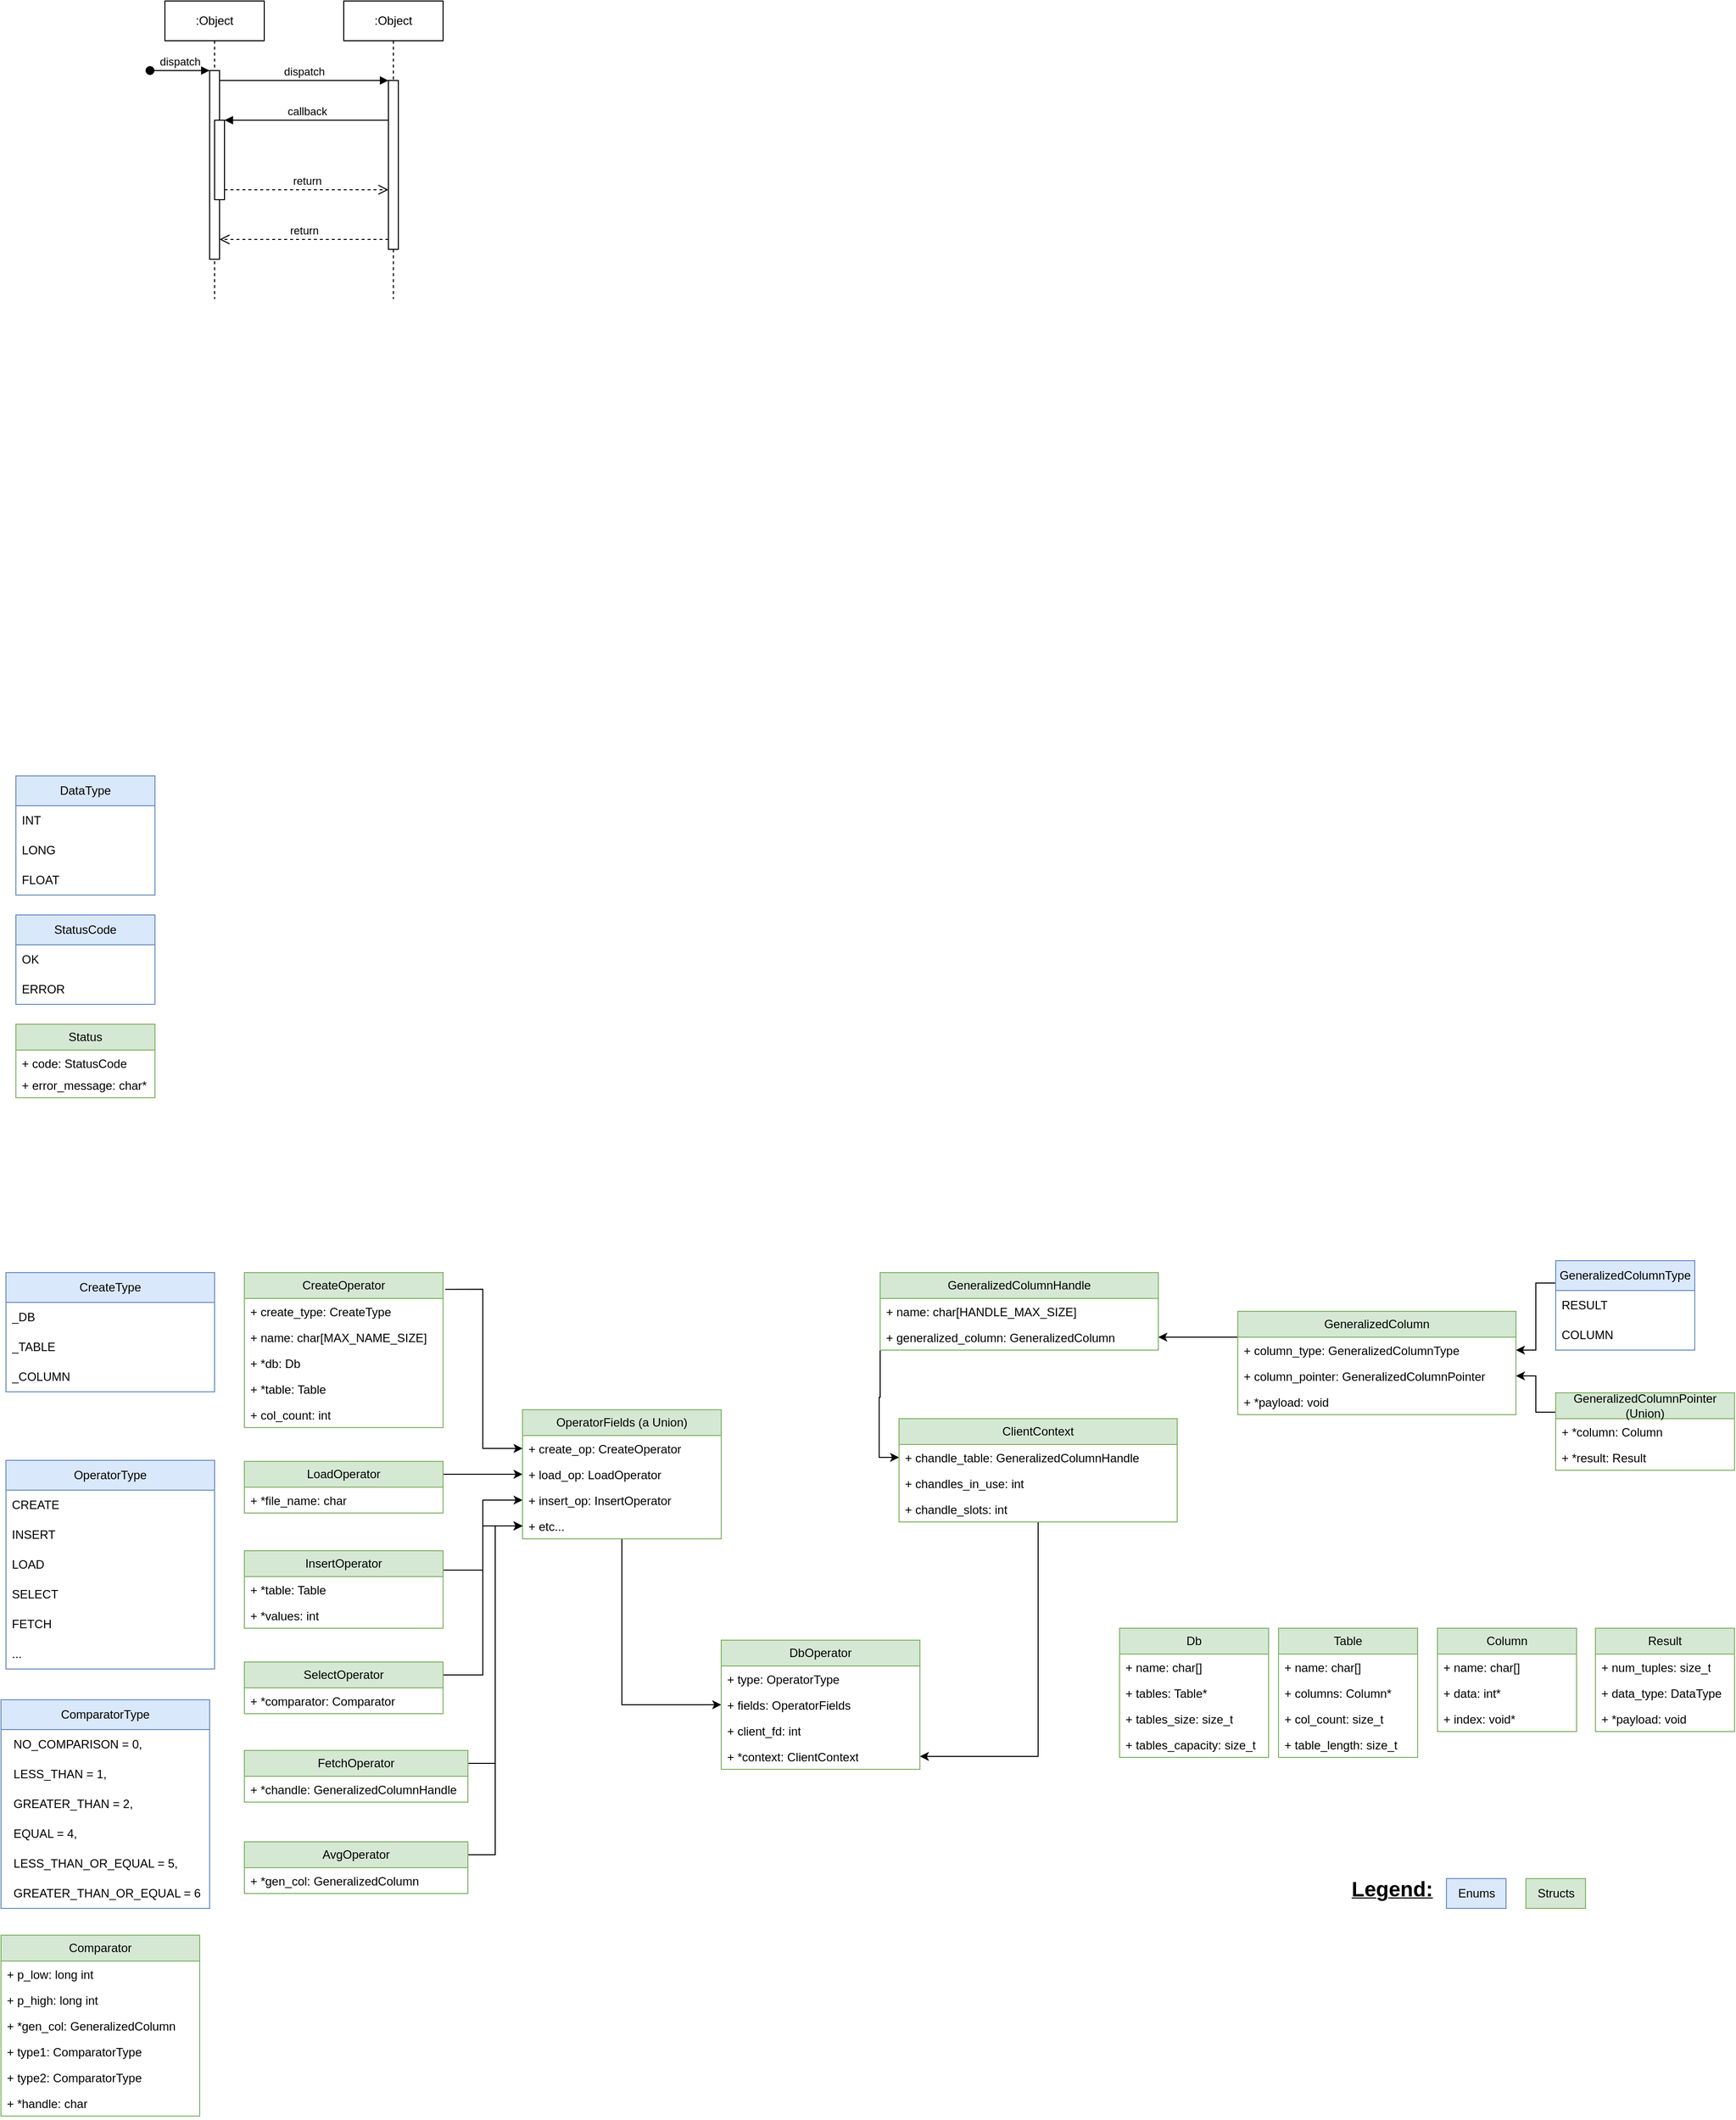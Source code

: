 <mxfile version="24.7.17" pages="2">
  <diagram name="Page-1" id="2YBvvXClWsGukQMizWep">
    <mxGraphModel dx="2380" dy="1527" grid="0" gridSize="10" guides="1" tooltips="1" connect="1" arrows="1" fold="1" page="0" pageScale="1" pageWidth="850" pageHeight="1100" math="0" shadow="0">
      <root>
        <mxCell id="0" />
        <mxCell id="1" parent="0" />
        <mxCell id="aM9ryv3xv72pqoxQDRHE-1" value=":Object" style="shape=umlLifeline;perimeter=lifelinePerimeter;whiteSpace=wrap;html=1;container=0;dropTarget=0;collapsible=0;recursiveResize=0;outlineConnect=0;portConstraint=eastwest;newEdgeStyle={&quot;edgeStyle&quot;:&quot;elbowEdgeStyle&quot;,&quot;elbow&quot;:&quot;vertical&quot;,&quot;curved&quot;:0,&quot;rounded&quot;:0};" parent="1" vertex="1">
          <mxGeometry x="40" y="40" width="100" height="300" as="geometry" />
        </mxCell>
        <mxCell id="aM9ryv3xv72pqoxQDRHE-2" value="" style="html=1;points=[];perimeter=orthogonalPerimeter;outlineConnect=0;targetShapes=umlLifeline;portConstraint=eastwest;newEdgeStyle={&quot;edgeStyle&quot;:&quot;elbowEdgeStyle&quot;,&quot;elbow&quot;:&quot;vertical&quot;,&quot;curved&quot;:0,&quot;rounded&quot;:0};" parent="aM9ryv3xv72pqoxQDRHE-1" vertex="1">
          <mxGeometry x="45" y="70" width="10" height="190" as="geometry" />
        </mxCell>
        <mxCell id="aM9ryv3xv72pqoxQDRHE-3" value="dispatch" style="html=1;verticalAlign=bottom;startArrow=oval;endArrow=block;startSize=8;edgeStyle=elbowEdgeStyle;elbow=vertical;curved=0;rounded=0;" parent="aM9ryv3xv72pqoxQDRHE-1" target="aM9ryv3xv72pqoxQDRHE-2" edge="1">
          <mxGeometry relative="1" as="geometry">
            <mxPoint x="-15" y="70" as="sourcePoint" />
          </mxGeometry>
        </mxCell>
        <mxCell id="aM9ryv3xv72pqoxQDRHE-4" value="" style="html=1;points=[];perimeter=orthogonalPerimeter;outlineConnect=0;targetShapes=umlLifeline;portConstraint=eastwest;newEdgeStyle={&quot;edgeStyle&quot;:&quot;elbowEdgeStyle&quot;,&quot;elbow&quot;:&quot;vertical&quot;,&quot;curved&quot;:0,&quot;rounded&quot;:0};" parent="aM9ryv3xv72pqoxQDRHE-1" vertex="1">
          <mxGeometry x="50" y="120" width="10" height="80" as="geometry" />
        </mxCell>
        <mxCell id="aM9ryv3xv72pqoxQDRHE-5" value=":Object" style="shape=umlLifeline;perimeter=lifelinePerimeter;whiteSpace=wrap;html=1;container=0;dropTarget=0;collapsible=0;recursiveResize=0;outlineConnect=0;portConstraint=eastwest;newEdgeStyle={&quot;edgeStyle&quot;:&quot;elbowEdgeStyle&quot;,&quot;elbow&quot;:&quot;vertical&quot;,&quot;curved&quot;:0,&quot;rounded&quot;:0};" parent="1" vertex="1">
          <mxGeometry x="220" y="40" width="100" height="300" as="geometry" />
        </mxCell>
        <mxCell id="aM9ryv3xv72pqoxQDRHE-6" value="" style="html=1;points=[];perimeter=orthogonalPerimeter;outlineConnect=0;targetShapes=umlLifeline;portConstraint=eastwest;newEdgeStyle={&quot;edgeStyle&quot;:&quot;elbowEdgeStyle&quot;,&quot;elbow&quot;:&quot;vertical&quot;,&quot;curved&quot;:0,&quot;rounded&quot;:0};" parent="aM9ryv3xv72pqoxQDRHE-5" vertex="1">
          <mxGeometry x="45" y="80" width="10" height="170" as="geometry" />
        </mxCell>
        <mxCell id="aM9ryv3xv72pqoxQDRHE-7" value="dispatch" style="html=1;verticalAlign=bottom;endArrow=block;edgeStyle=elbowEdgeStyle;elbow=vertical;curved=0;rounded=0;" parent="1" source="aM9ryv3xv72pqoxQDRHE-2" target="aM9ryv3xv72pqoxQDRHE-6" edge="1">
          <mxGeometry relative="1" as="geometry">
            <mxPoint x="195" y="130" as="sourcePoint" />
            <Array as="points">
              <mxPoint x="180" y="120" />
            </Array>
          </mxGeometry>
        </mxCell>
        <mxCell id="aM9ryv3xv72pqoxQDRHE-8" value="return" style="html=1;verticalAlign=bottom;endArrow=open;dashed=1;endSize=8;edgeStyle=elbowEdgeStyle;elbow=vertical;curved=0;rounded=0;" parent="1" source="aM9ryv3xv72pqoxQDRHE-6" target="aM9ryv3xv72pqoxQDRHE-2" edge="1">
          <mxGeometry relative="1" as="geometry">
            <mxPoint x="195" y="205" as="targetPoint" />
            <Array as="points">
              <mxPoint x="190" y="280" />
            </Array>
          </mxGeometry>
        </mxCell>
        <mxCell id="aM9ryv3xv72pqoxQDRHE-9" value="callback" style="html=1;verticalAlign=bottom;endArrow=block;edgeStyle=elbowEdgeStyle;elbow=vertical;curved=0;rounded=0;" parent="1" source="aM9ryv3xv72pqoxQDRHE-6" target="aM9ryv3xv72pqoxQDRHE-4" edge="1">
          <mxGeometry relative="1" as="geometry">
            <mxPoint x="175" y="160" as="sourcePoint" />
            <Array as="points">
              <mxPoint x="190" y="160" />
            </Array>
          </mxGeometry>
        </mxCell>
        <mxCell id="aM9ryv3xv72pqoxQDRHE-10" value="return" style="html=1;verticalAlign=bottom;endArrow=open;dashed=1;endSize=8;edgeStyle=elbowEdgeStyle;elbow=vertical;curved=0;rounded=0;" parent="1" source="aM9ryv3xv72pqoxQDRHE-4" target="aM9ryv3xv72pqoxQDRHE-6" edge="1">
          <mxGeometry relative="1" as="geometry">
            <mxPoint x="175" y="235" as="targetPoint" />
            <Array as="points">
              <mxPoint x="180" y="230" />
            </Array>
          </mxGeometry>
        </mxCell>
        <mxCell id="ZIWBwhm6q7W-D7h2qoyW-1" value="Column" style="swimlane;fontStyle=0;childLayout=stackLayout;horizontal=1;startSize=26;fillColor=#d5e8d4;horizontalStack=0;resizeParent=1;resizeParentMax=0;resizeLast=0;collapsible=1;marginBottom=0;whiteSpace=wrap;html=1;strokeColor=#82b366;" parent="1" vertex="1">
          <mxGeometry x="1321" y="1678" width="140" height="104" as="geometry" />
        </mxCell>
        <mxCell id="ZIWBwhm6q7W-D7h2qoyW-2" value="+ name: char[]" style="text;strokeColor=none;fillColor=none;align=left;verticalAlign=top;spacingLeft=4;spacingRight=4;overflow=hidden;rotatable=0;points=[[0,0.5],[1,0.5]];portConstraint=eastwest;whiteSpace=wrap;html=1;" parent="ZIWBwhm6q7W-D7h2qoyW-1" vertex="1">
          <mxGeometry y="26" width="140" height="26" as="geometry" />
        </mxCell>
        <mxCell id="ZIWBwhm6q7W-D7h2qoyW-3" value="+ data: int*" style="text;strokeColor=none;fillColor=none;align=left;verticalAlign=top;spacingLeft=4;spacingRight=4;overflow=hidden;rotatable=0;points=[[0,0.5],[1,0.5]];portConstraint=eastwest;whiteSpace=wrap;html=1;" parent="ZIWBwhm6q7W-D7h2qoyW-1" vertex="1">
          <mxGeometry y="52" width="140" height="26" as="geometry" />
        </mxCell>
        <mxCell id="ZIWBwhm6q7W-D7h2qoyW-4" value="+ index: void*" style="text;strokeColor=none;fillColor=none;align=left;verticalAlign=top;spacingLeft=4;spacingRight=4;overflow=hidden;rotatable=0;points=[[0,0.5],[1,0.5]];portConstraint=eastwest;whiteSpace=wrap;html=1;" parent="ZIWBwhm6q7W-D7h2qoyW-1" vertex="1">
          <mxGeometry y="78" width="140" height="26" as="geometry" />
        </mxCell>
        <mxCell id="ZIWBwhm6q7W-D7h2qoyW-5" value="Table" style="swimlane;fontStyle=0;childLayout=stackLayout;horizontal=1;startSize=26;fillColor=#d5e8d4;horizontalStack=0;resizeParent=1;resizeParentMax=0;resizeLast=0;collapsible=1;marginBottom=0;whiteSpace=wrap;html=1;strokeColor=#82b366;" parent="1" vertex="1">
          <mxGeometry x="1161" y="1678" width="140" height="130" as="geometry">
            <mxRectangle x="40" y="640" width="70" height="30" as="alternateBounds" />
          </mxGeometry>
        </mxCell>
        <mxCell id="ZIWBwhm6q7W-D7h2qoyW-6" value="+ name: char[]" style="text;strokeColor=none;fillColor=none;align=left;verticalAlign=top;spacingLeft=4;spacingRight=4;overflow=hidden;rotatable=0;points=[[0,0.5],[1,0.5]];portConstraint=eastwest;whiteSpace=wrap;html=1;" parent="ZIWBwhm6q7W-D7h2qoyW-5" vertex="1">
          <mxGeometry y="26" width="140" height="26" as="geometry" />
        </mxCell>
        <mxCell id="ZIWBwhm6q7W-D7h2qoyW-7" value="+ columns: Column*" style="text;strokeColor=none;fillColor=none;align=left;verticalAlign=top;spacingLeft=4;spacingRight=4;overflow=hidden;rotatable=0;points=[[0,0.5],[1,0.5]];portConstraint=eastwest;whiteSpace=wrap;html=1;" parent="ZIWBwhm6q7W-D7h2qoyW-5" vertex="1">
          <mxGeometry y="52" width="140" height="26" as="geometry" />
        </mxCell>
        <mxCell id="ZIWBwhm6q7W-D7h2qoyW-8" value="+ col_count: size_t" style="text;strokeColor=none;fillColor=none;align=left;verticalAlign=top;spacingLeft=4;spacingRight=4;overflow=hidden;rotatable=0;points=[[0,0.5],[1,0.5]];portConstraint=eastwest;whiteSpace=wrap;html=1;" parent="ZIWBwhm6q7W-D7h2qoyW-5" vertex="1">
          <mxGeometry y="78" width="140" height="26" as="geometry" />
        </mxCell>
        <mxCell id="ZIWBwhm6q7W-D7h2qoyW-18" value="+ table_length: size_t" style="text;strokeColor=none;fillColor=none;align=left;verticalAlign=top;spacingLeft=4;spacingRight=4;overflow=hidden;rotatable=0;points=[[0,0.5],[1,0.5]];portConstraint=eastwest;whiteSpace=wrap;html=1;" parent="ZIWBwhm6q7W-D7h2qoyW-5" vertex="1">
          <mxGeometry y="104" width="140" height="26" as="geometry" />
        </mxCell>
        <mxCell id="ZIWBwhm6q7W-D7h2qoyW-10" value="Structs" style="text;html=1;align=center;verticalAlign=middle;resizable=0;points=[];autosize=1;strokeColor=#82b366;fillColor=#d5e8d4;" parent="1" vertex="1">
          <mxGeometry x="1410" y="1930" width="60" height="30" as="geometry" />
        </mxCell>
        <mxCell id="ZIWBwhm6q7W-D7h2qoyW-11" value="Enums" style="text;html=1;align=center;verticalAlign=middle;resizable=0;points=[];autosize=1;strokeColor=#6c8ebf;fillColor=#dae8fc;" parent="1" vertex="1">
          <mxGeometry x="1330" y="1930" width="60" height="30" as="geometry" />
        </mxCell>
        <mxCell id="ZIWBwhm6q7W-D7h2qoyW-20" value="Db" style="swimlane;fontStyle=0;childLayout=stackLayout;horizontal=1;startSize=26;fillColor=#d5e8d4;horizontalStack=0;resizeParent=1;resizeParentMax=0;resizeLast=0;collapsible=1;marginBottom=0;whiteSpace=wrap;html=1;strokeColor=#82b366;" parent="1" vertex="1">
          <mxGeometry x="1001" y="1678" width="150" height="130" as="geometry">
            <mxRectangle x="40" y="640" width="70" height="30" as="alternateBounds" />
          </mxGeometry>
        </mxCell>
        <mxCell id="ZIWBwhm6q7W-D7h2qoyW-21" value="+ name: char[]" style="text;strokeColor=none;fillColor=none;align=left;verticalAlign=top;spacingLeft=4;spacingRight=4;overflow=hidden;rotatable=0;points=[[0,0.5],[1,0.5]];portConstraint=eastwest;whiteSpace=wrap;html=1;" parent="ZIWBwhm6q7W-D7h2qoyW-20" vertex="1">
          <mxGeometry y="26" width="150" height="26" as="geometry" />
        </mxCell>
        <mxCell id="ZIWBwhm6q7W-D7h2qoyW-22" value="+ tables: Table*" style="text;strokeColor=none;fillColor=none;align=left;verticalAlign=top;spacingLeft=4;spacingRight=4;overflow=hidden;rotatable=0;points=[[0,0.5],[1,0.5]];portConstraint=eastwest;whiteSpace=wrap;html=1;" parent="ZIWBwhm6q7W-D7h2qoyW-20" vertex="1">
          <mxGeometry y="52" width="150" height="26" as="geometry" />
        </mxCell>
        <mxCell id="ZIWBwhm6q7W-D7h2qoyW-23" value="+ tables_size: size_t" style="text;strokeColor=none;fillColor=none;align=left;verticalAlign=top;spacingLeft=4;spacingRight=4;overflow=hidden;rotatable=0;points=[[0,0.5],[1,0.5]];portConstraint=eastwest;whiteSpace=wrap;html=1;" parent="ZIWBwhm6q7W-D7h2qoyW-20" vertex="1">
          <mxGeometry y="78" width="150" height="26" as="geometry" />
        </mxCell>
        <mxCell id="ZIWBwhm6q7W-D7h2qoyW-24" value="+ tables_capacity: size_t" style="text;strokeColor=none;fillColor=none;align=left;verticalAlign=top;spacingLeft=4;spacingRight=4;overflow=hidden;rotatable=0;points=[[0,0.5],[1,0.5]];portConstraint=eastwest;whiteSpace=wrap;html=1;" parent="ZIWBwhm6q7W-D7h2qoyW-20" vertex="1">
          <mxGeometry y="104" width="150" height="26" as="geometry" />
        </mxCell>
        <mxCell id="ZIWBwhm6q7W-D7h2qoyW-26" value="Status" style="swimlane;fontStyle=0;childLayout=stackLayout;horizontal=1;startSize=26;fillColor=#d5e8d4;horizontalStack=0;resizeParent=1;resizeParentMax=0;resizeLast=0;collapsible=1;marginBottom=0;whiteSpace=wrap;html=1;strokeColor=#82b366;" parent="1" vertex="1">
          <mxGeometry x="-110" y="1070" width="140" height="74" as="geometry" />
        </mxCell>
        <mxCell id="ZIWBwhm6q7W-D7h2qoyW-27" value="+ code: StatusCode" style="text;strokeColor=none;fillColor=none;align=left;verticalAlign=top;spacingLeft=4;spacingRight=4;overflow=hidden;rotatable=0;points=[[0,0.5],[1,0.5]];portConstraint=eastwest;whiteSpace=wrap;html=1;" parent="ZIWBwhm6q7W-D7h2qoyW-26" vertex="1">
          <mxGeometry y="26" width="140" height="22" as="geometry" />
        </mxCell>
        <mxCell id="ZIWBwhm6q7W-D7h2qoyW-28" value="+ error_message: char*" style="text;strokeColor=none;fillColor=none;align=left;verticalAlign=top;spacingLeft=4;spacingRight=4;overflow=hidden;rotatable=0;points=[[0,0.5],[1,0.5]];portConstraint=eastwest;whiteSpace=wrap;html=1;" parent="ZIWBwhm6q7W-D7h2qoyW-26" vertex="1">
          <mxGeometry y="48" width="140" height="26" as="geometry" />
        </mxCell>
        <mxCell id="ZIWBwhm6q7W-D7h2qoyW-31" value="ComparatorType" style="swimlane;fontStyle=0;childLayout=stackLayout;horizontal=1;startSize=30;horizontalStack=0;resizeParent=1;resizeParentMax=0;resizeLast=0;collapsible=1;marginBottom=0;whiteSpace=wrap;html=1;fillColor=#dae8fc;strokeColor=#6c8ebf;" parent="1" vertex="1">
          <mxGeometry x="-125" y="1750" width="210" height="210" as="geometry">
            <mxRectangle x="280" y="440" width="130" height="30" as="alternateBounds" />
          </mxGeometry>
        </mxCell>
        <mxCell id="ZIWBwhm6q7W-D7h2qoyW-32" value="&amp;nbsp; NO_COMPARISON = 0," style="text;strokeColor=none;fillColor=none;align=left;verticalAlign=middle;spacingLeft=4;spacingRight=4;overflow=hidden;points=[[0,0.5],[1,0.5]];portConstraint=eastwest;rotatable=0;whiteSpace=wrap;html=1;" parent="ZIWBwhm6q7W-D7h2qoyW-31" vertex="1">
          <mxGeometry y="30" width="210" height="30" as="geometry" />
        </mxCell>
        <mxCell id="ZIWBwhm6q7W-D7h2qoyW-33" value="&amp;nbsp; LESS_THAN = 1," style="text;strokeColor=none;fillColor=none;align=left;verticalAlign=middle;spacingLeft=4;spacingRight=4;overflow=hidden;points=[[0,0.5],[1,0.5]];portConstraint=eastwest;rotatable=0;whiteSpace=wrap;html=1;" parent="ZIWBwhm6q7W-D7h2qoyW-31" vertex="1">
          <mxGeometry y="60" width="210" height="30" as="geometry" />
        </mxCell>
        <mxCell id="ZIWBwhm6q7W-D7h2qoyW-34" value="&amp;nbsp; GREATER_THAN = 2," style="text;strokeColor=none;fillColor=none;align=left;verticalAlign=middle;spacingLeft=4;spacingRight=4;overflow=hidden;points=[[0,0.5],[1,0.5]];portConstraint=eastwest;rotatable=0;whiteSpace=wrap;html=1;" parent="ZIWBwhm6q7W-D7h2qoyW-31" vertex="1">
          <mxGeometry y="90" width="210" height="30" as="geometry" />
        </mxCell>
        <mxCell id="ZIWBwhm6q7W-D7h2qoyW-36" value="&amp;nbsp; EQUAL = 4," style="text;strokeColor=none;fillColor=none;align=left;verticalAlign=middle;spacingLeft=4;spacingRight=4;overflow=hidden;points=[[0,0.5],[1,0.5]];portConstraint=eastwest;rotatable=0;whiteSpace=wrap;html=1;" parent="ZIWBwhm6q7W-D7h2qoyW-31" vertex="1">
          <mxGeometry y="120" width="210" height="30" as="geometry" />
        </mxCell>
        <mxCell id="ZIWBwhm6q7W-D7h2qoyW-35" value="&amp;nbsp; LESS_THAN_OR_EQUAL = 5," style="text;strokeColor=none;fillColor=none;align=left;verticalAlign=middle;spacingLeft=4;spacingRight=4;overflow=hidden;points=[[0,0.5],[1,0.5]];portConstraint=eastwest;rotatable=0;whiteSpace=wrap;html=1;" parent="ZIWBwhm6q7W-D7h2qoyW-31" vertex="1">
          <mxGeometry y="150" width="210" height="30" as="geometry" />
        </mxCell>
        <mxCell id="ZIWBwhm6q7W-D7h2qoyW-37" value="&amp;nbsp; GREATER_THAN_OR_EQUAL = 6" style="text;strokeColor=none;fillColor=none;align=left;verticalAlign=middle;spacingLeft=4;spacingRight=4;overflow=hidden;points=[[0,0.5],[1,0.5]];portConstraint=eastwest;rotatable=0;whiteSpace=wrap;html=1;" parent="ZIWBwhm6q7W-D7h2qoyW-31" vertex="1">
          <mxGeometry y="180" width="210" height="30" as="geometry" />
        </mxCell>
        <mxCell id="ZIWBwhm6q7W-D7h2qoyW-38" value="StatusCode" style="swimlane;fontStyle=0;childLayout=stackLayout;horizontal=1;startSize=30;horizontalStack=0;resizeParent=1;resizeParentMax=0;resizeLast=0;collapsible=1;marginBottom=0;whiteSpace=wrap;html=1;fillColor=#dae8fc;strokeColor=#6c8ebf;" parent="1" vertex="1">
          <mxGeometry x="-110" y="960" width="140" height="90" as="geometry">
            <mxRectangle x="120" y="570" width="100" height="30" as="alternateBounds" />
          </mxGeometry>
        </mxCell>
        <mxCell id="ZIWBwhm6q7W-D7h2qoyW-39" value="OK" style="text;strokeColor=none;fillColor=none;align=left;verticalAlign=middle;spacingLeft=4;spacingRight=4;overflow=hidden;points=[[0,0.5],[1,0.5]];portConstraint=eastwest;rotatable=0;whiteSpace=wrap;html=1;" parent="ZIWBwhm6q7W-D7h2qoyW-38" vertex="1">
          <mxGeometry y="30" width="140" height="30" as="geometry" />
        </mxCell>
        <mxCell id="ZIWBwhm6q7W-D7h2qoyW-40" value="ERROR" style="text;strokeColor=none;fillColor=none;align=left;verticalAlign=middle;spacingLeft=4;spacingRight=4;overflow=hidden;points=[[0,0.5],[1,0.5]];portConstraint=eastwest;rotatable=0;whiteSpace=wrap;html=1;" parent="ZIWBwhm6q7W-D7h2qoyW-38" vertex="1">
          <mxGeometry y="60" width="140" height="30" as="geometry" />
        </mxCell>
        <mxCell id="ZIWBwhm6q7W-D7h2qoyW-44" value="DataType" style="swimlane;fontStyle=0;childLayout=stackLayout;horizontal=1;startSize=30;horizontalStack=0;resizeParent=1;resizeParentMax=0;resizeLast=0;collapsible=1;marginBottom=0;whiteSpace=wrap;html=1;fillColor=#dae8fc;strokeColor=#6c8ebf;" parent="1" vertex="1">
          <mxGeometry x="-110" y="820" width="140" height="120" as="geometry">
            <mxRectangle x="120" y="440" width="90" height="30" as="alternateBounds" />
          </mxGeometry>
        </mxCell>
        <mxCell id="ZIWBwhm6q7W-D7h2qoyW-45" value="&lt;div&gt;INT&lt;/div&gt;" style="text;strokeColor=none;fillColor=none;align=left;verticalAlign=middle;spacingLeft=4;spacingRight=4;overflow=hidden;points=[[0,0.5],[1,0.5]];portConstraint=eastwest;rotatable=0;whiteSpace=wrap;html=1;" parent="ZIWBwhm6q7W-D7h2qoyW-44" vertex="1">
          <mxGeometry y="30" width="140" height="30" as="geometry" />
        </mxCell>
        <mxCell id="ZIWBwhm6q7W-D7h2qoyW-46" value="LONG" style="text;strokeColor=none;fillColor=none;align=left;verticalAlign=middle;spacingLeft=4;spacingRight=4;overflow=hidden;points=[[0,0.5],[1,0.5]];portConstraint=eastwest;rotatable=0;whiteSpace=wrap;html=1;" parent="ZIWBwhm6q7W-D7h2qoyW-44" vertex="1">
          <mxGeometry y="60" width="140" height="30" as="geometry" />
        </mxCell>
        <mxCell id="ZIWBwhm6q7W-D7h2qoyW-47" value="FLOAT" style="text;strokeColor=none;fillColor=none;align=left;verticalAlign=middle;spacingLeft=4;spacingRight=4;overflow=hidden;points=[[0,0.5],[1,0.5]];portConstraint=eastwest;rotatable=0;whiteSpace=wrap;html=1;" parent="ZIWBwhm6q7W-D7h2qoyW-44" vertex="1">
          <mxGeometry y="90" width="140" height="30" as="geometry" />
        </mxCell>
        <mxCell id="ZIWBwhm6q7W-D7h2qoyW-48" value="Result" style="swimlane;fontStyle=0;childLayout=stackLayout;horizontal=1;startSize=26;fillColor=#d5e8d4;horizontalStack=0;resizeParent=1;resizeParentMax=0;resizeLast=0;collapsible=1;marginBottom=0;whiteSpace=wrap;html=1;strokeColor=#82b366;" parent="1" vertex="1">
          <mxGeometry x="1480" y="1678" width="140" height="104" as="geometry" />
        </mxCell>
        <mxCell id="ZIWBwhm6q7W-D7h2qoyW-49" value="+ num_tuples: size_t" style="text;strokeColor=none;fillColor=none;align=left;verticalAlign=top;spacingLeft=4;spacingRight=4;overflow=hidden;rotatable=0;points=[[0,0.5],[1,0.5]];portConstraint=eastwest;whiteSpace=wrap;html=1;" parent="ZIWBwhm6q7W-D7h2qoyW-48" vertex="1">
          <mxGeometry y="26" width="140" height="26" as="geometry" />
        </mxCell>
        <mxCell id="ZIWBwhm6q7W-D7h2qoyW-50" value="+ data_type: DataType" style="text;strokeColor=none;fillColor=none;align=left;verticalAlign=top;spacingLeft=4;spacingRight=4;overflow=hidden;rotatable=0;points=[[0,0.5],[1,0.5]];portConstraint=eastwest;whiteSpace=wrap;html=1;" parent="ZIWBwhm6q7W-D7h2qoyW-48" vertex="1">
          <mxGeometry y="52" width="140" height="26" as="geometry" />
        </mxCell>
        <mxCell id="ZIWBwhm6q7W-D7h2qoyW-51" value="+ *payload: void" style="text;strokeColor=none;fillColor=none;align=left;verticalAlign=top;spacingLeft=4;spacingRight=4;overflow=hidden;rotatable=0;points=[[0,0.5],[1,0.5]];portConstraint=eastwest;whiteSpace=wrap;html=1;" parent="ZIWBwhm6q7W-D7h2qoyW-48" vertex="1">
          <mxGeometry y="78" width="140" height="26" as="geometry" />
        </mxCell>
        <mxCell id="ZIWBwhm6q7W-D7h2qoyW-160" style="edgeStyle=orthogonalEdgeStyle;rounded=0;orthogonalLoop=1;jettySize=auto;html=1;exitX=0;exitY=0.25;exitDx=0;exitDy=0;entryX=1;entryY=0.5;entryDx=0;entryDy=0;" parent="1" source="ZIWBwhm6q7W-D7h2qoyW-52" target="ZIWBwhm6q7W-D7h2qoyW-64" edge="1">
          <mxGeometry relative="1" as="geometry" />
        </mxCell>
        <mxCell id="ZIWBwhm6q7W-D7h2qoyW-52" value="GeneralizedColumnType" style="swimlane;fontStyle=0;childLayout=stackLayout;horizontal=1;startSize=30;horizontalStack=0;resizeParent=1;resizeParentMax=0;resizeLast=0;collapsible=1;marginBottom=0;whiteSpace=wrap;html=1;fillColor=#dae8fc;strokeColor=#6c8ebf;" parent="1" vertex="1">
          <mxGeometry x="1440" y="1308" width="140" height="90" as="geometry" />
        </mxCell>
        <mxCell id="ZIWBwhm6q7W-D7h2qoyW-53" value="RESULT" style="text;strokeColor=none;fillColor=none;align=left;verticalAlign=middle;spacingLeft=4;spacingRight=4;overflow=hidden;points=[[0,0.5],[1,0.5]];portConstraint=eastwest;rotatable=0;whiteSpace=wrap;html=1;" parent="ZIWBwhm6q7W-D7h2qoyW-52" vertex="1">
          <mxGeometry y="30" width="140" height="30" as="geometry" />
        </mxCell>
        <mxCell id="ZIWBwhm6q7W-D7h2qoyW-54" value="COLUMN" style="text;strokeColor=none;fillColor=none;align=left;verticalAlign=middle;spacingLeft=4;spacingRight=4;overflow=hidden;points=[[0,0.5],[1,0.5]];portConstraint=eastwest;rotatable=0;whiteSpace=wrap;html=1;" parent="ZIWBwhm6q7W-D7h2qoyW-52" vertex="1">
          <mxGeometry y="60" width="140" height="30" as="geometry" />
        </mxCell>
        <mxCell id="ZIWBwhm6q7W-D7h2qoyW-159" style="edgeStyle=orthogonalEdgeStyle;rounded=0;orthogonalLoop=1;jettySize=auto;html=1;exitX=0;exitY=0.25;exitDx=0;exitDy=0;entryX=1;entryY=0.5;entryDx=0;entryDy=0;" parent="1" source="ZIWBwhm6q7W-D7h2qoyW-59" target="ZIWBwhm6q7W-D7h2qoyW-65" edge="1">
          <mxGeometry relative="1" as="geometry" />
        </mxCell>
        <mxCell id="ZIWBwhm6q7W-D7h2qoyW-59" value="GeneralizedColumnPointer (Union)" style="swimlane;fontStyle=0;childLayout=stackLayout;horizontal=1;startSize=26;fillColor=#d5e8d4;horizontalStack=0;resizeParent=1;resizeParentMax=0;resizeLast=0;collapsible=1;marginBottom=0;whiteSpace=wrap;html=1;strokeColor=#82b366;" parent="1" vertex="1">
          <mxGeometry x="1440" y="1441" width="180" height="78" as="geometry" />
        </mxCell>
        <mxCell id="ZIWBwhm6q7W-D7h2qoyW-61" value="+ *column: Column" style="text;strokeColor=none;fillColor=none;align=left;verticalAlign=top;spacingLeft=4;spacingRight=4;overflow=hidden;rotatable=0;points=[[0,0.5],[1,0.5]];portConstraint=eastwest;whiteSpace=wrap;html=1;" parent="ZIWBwhm6q7W-D7h2qoyW-59" vertex="1">
          <mxGeometry y="26" width="180" height="26" as="geometry" />
        </mxCell>
        <mxCell id="ZIWBwhm6q7W-D7h2qoyW-60" value="+ *result: Result" style="text;strokeColor=none;fillColor=none;align=left;verticalAlign=top;spacingLeft=4;spacingRight=4;overflow=hidden;rotatable=0;points=[[0,0.5],[1,0.5]];portConstraint=eastwest;whiteSpace=wrap;html=1;" parent="ZIWBwhm6q7W-D7h2qoyW-59" vertex="1">
          <mxGeometry y="52" width="180" height="26" as="geometry" />
        </mxCell>
        <mxCell id="ZIWBwhm6q7W-D7h2qoyW-158" style="edgeStyle=orthogonalEdgeStyle;rounded=0;orthogonalLoop=1;jettySize=auto;html=1;exitX=0;exitY=0.25;exitDx=0;exitDy=0;entryX=1;entryY=0.5;entryDx=0;entryDy=0;" parent="1" source="ZIWBwhm6q7W-D7h2qoyW-63" target="ZIWBwhm6q7W-D7h2qoyW-70" edge="1">
          <mxGeometry relative="1" as="geometry" />
        </mxCell>
        <mxCell id="ZIWBwhm6q7W-D7h2qoyW-63" value="GeneralizedColumn" style="swimlane;fontStyle=0;childLayout=stackLayout;horizontal=1;startSize=26;fillColor=#d5e8d4;horizontalStack=0;resizeParent=1;resizeParentMax=0;resizeLast=0;collapsible=1;marginBottom=0;whiteSpace=wrap;html=1;strokeColor=#82b366;" parent="1" vertex="1">
          <mxGeometry x="1120" y="1359" width="280" height="104" as="geometry" />
        </mxCell>
        <mxCell id="ZIWBwhm6q7W-D7h2qoyW-64" value="+ column_type: GeneralizedColumnType" style="text;strokeColor=none;fillColor=none;align=left;verticalAlign=top;spacingLeft=4;spacingRight=4;overflow=hidden;rotatable=0;points=[[0,0.5],[1,0.5]];portConstraint=eastwest;whiteSpace=wrap;html=1;" parent="ZIWBwhm6q7W-D7h2qoyW-63" vertex="1">
          <mxGeometry y="26" width="280" height="26" as="geometry" />
        </mxCell>
        <mxCell id="ZIWBwhm6q7W-D7h2qoyW-65" value="+ column_pointer: GeneralizedColumnPointer" style="text;strokeColor=none;fillColor=none;align=left;verticalAlign=top;spacingLeft=4;spacingRight=4;overflow=hidden;rotatable=0;points=[[0,0.5],[1,0.5]];portConstraint=eastwest;whiteSpace=wrap;html=1;" parent="ZIWBwhm6q7W-D7h2qoyW-63" vertex="1">
          <mxGeometry y="52" width="280" height="26" as="geometry" />
        </mxCell>
        <mxCell id="ZIWBwhm6q7W-D7h2qoyW-66" value="+ *payload: void" style="text;strokeColor=none;fillColor=none;align=left;verticalAlign=top;spacingLeft=4;spacingRight=4;overflow=hidden;rotatable=0;points=[[0,0.5],[1,0.5]];portConstraint=eastwest;whiteSpace=wrap;html=1;" parent="ZIWBwhm6q7W-D7h2qoyW-63" vertex="1">
          <mxGeometry y="78" width="280" height="26" as="geometry" />
        </mxCell>
        <mxCell id="ZIWBwhm6q7W-D7h2qoyW-157" style="edgeStyle=orthogonalEdgeStyle;rounded=0;orthogonalLoop=1;jettySize=auto;html=1;exitX=0;exitY=1;exitDx=0;exitDy=0;entryX=0;entryY=0.5;entryDx=0;entryDy=0;" parent="1" source="ZIWBwhm6q7W-D7h2qoyW-68" target="ZIWBwhm6q7W-D7h2qoyW-75" edge="1">
          <mxGeometry relative="1" as="geometry" />
        </mxCell>
        <mxCell id="ZIWBwhm6q7W-D7h2qoyW-68" value="GeneralizedColumnHandle" style="swimlane;fontStyle=0;childLayout=stackLayout;horizontal=1;startSize=26;fillColor=#d5e8d4;horizontalStack=0;resizeParent=1;resizeParentMax=0;resizeLast=0;collapsible=1;marginBottom=0;whiteSpace=wrap;html=1;strokeColor=#82b366;" parent="1" vertex="1">
          <mxGeometry x="760" y="1320" width="280" height="78" as="geometry" />
        </mxCell>
        <mxCell id="ZIWBwhm6q7W-D7h2qoyW-69" value="+ name: char[HANDLE_MAX_SIZE]" style="text;strokeColor=none;fillColor=none;align=left;verticalAlign=top;spacingLeft=4;spacingRight=4;overflow=hidden;rotatable=0;points=[[0,0.5],[1,0.5]];portConstraint=eastwest;whiteSpace=wrap;html=1;" parent="ZIWBwhm6q7W-D7h2qoyW-68" vertex="1">
          <mxGeometry y="26" width="280" height="26" as="geometry" />
        </mxCell>
        <mxCell id="ZIWBwhm6q7W-D7h2qoyW-70" value="+ generalized_column: GeneralizedColumn" style="text;strokeColor=none;fillColor=none;align=left;verticalAlign=top;spacingLeft=4;spacingRight=4;overflow=hidden;rotatable=0;points=[[0,0.5],[1,0.5]];portConstraint=eastwest;whiteSpace=wrap;html=1;" parent="ZIWBwhm6q7W-D7h2qoyW-68" vertex="1">
          <mxGeometry y="52" width="280" height="26" as="geometry" />
        </mxCell>
        <mxCell id="ZIWBwhm6q7W-D7h2qoyW-142" style="edgeStyle=orthogonalEdgeStyle;rounded=0;orthogonalLoop=1;jettySize=auto;html=1;entryX=1;entryY=0.5;entryDx=0;entryDy=0;" parent="1" source="ZIWBwhm6q7W-D7h2qoyW-74" target="ZIWBwhm6q7W-D7h2qoyW-138" edge="1">
          <mxGeometry relative="1" as="geometry" />
        </mxCell>
        <mxCell id="ZIWBwhm6q7W-D7h2qoyW-74" value="ClientContext" style="swimlane;fontStyle=0;childLayout=stackLayout;horizontal=1;startSize=26;fillColor=#d5e8d4;horizontalStack=0;resizeParent=1;resizeParentMax=0;resizeLast=0;collapsible=1;marginBottom=0;whiteSpace=wrap;html=1;strokeColor=#82b366;" parent="1" vertex="1">
          <mxGeometry x="779" y="1467" width="280" height="104" as="geometry" />
        </mxCell>
        <mxCell id="ZIWBwhm6q7W-D7h2qoyW-75" value="+ chandle_table: GeneralizedColumnHandle" style="text;strokeColor=none;fillColor=none;align=left;verticalAlign=top;spacingLeft=4;spacingRight=4;overflow=hidden;rotatable=0;points=[[0,0.5],[1,0.5]];portConstraint=eastwest;whiteSpace=wrap;html=1;" parent="ZIWBwhm6q7W-D7h2qoyW-74" vertex="1">
          <mxGeometry y="26" width="280" height="26" as="geometry" />
        </mxCell>
        <mxCell id="ZIWBwhm6q7W-D7h2qoyW-76" value="+ chandles_in_use: int" style="text;strokeColor=none;fillColor=none;align=left;verticalAlign=top;spacingLeft=4;spacingRight=4;overflow=hidden;rotatable=0;points=[[0,0.5],[1,0.5]];portConstraint=eastwest;whiteSpace=wrap;html=1;" parent="ZIWBwhm6q7W-D7h2qoyW-74" vertex="1">
          <mxGeometry y="52" width="280" height="26" as="geometry" />
        </mxCell>
        <mxCell id="ZIWBwhm6q7W-D7h2qoyW-77" value="+ chandle_slots: int" style="text;strokeColor=none;fillColor=none;align=left;verticalAlign=top;spacingLeft=4;spacingRight=4;overflow=hidden;rotatable=0;points=[[0,0.5],[1,0.5]];portConstraint=eastwest;whiteSpace=wrap;html=1;" parent="ZIWBwhm6q7W-D7h2qoyW-74" vertex="1">
          <mxGeometry y="78" width="280" height="26" as="geometry" />
        </mxCell>
        <mxCell id="ZIWBwhm6q7W-D7h2qoyW-79" value="Comparator" style="swimlane;fontStyle=0;childLayout=stackLayout;horizontal=1;startSize=26;fillColor=#d5e8d4;horizontalStack=0;resizeParent=1;resizeParentMax=0;resizeLast=0;collapsible=1;marginBottom=0;whiteSpace=wrap;html=1;strokeColor=#82b366;" parent="1" vertex="1">
          <mxGeometry x="-125" y="1987" width="200" height="182" as="geometry" />
        </mxCell>
        <mxCell id="ZIWBwhm6q7W-D7h2qoyW-80" value="+ p_low: long int" style="text;strokeColor=none;fillColor=none;align=left;verticalAlign=top;spacingLeft=4;spacingRight=4;overflow=hidden;rotatable=0;points=[[0,0.5],[1,0.5]];portConstraint=eastwest;whiteSpace=wrap;html=1;" parent="ZIWBwhm6q7W-D7h2qoyW-79" vertex="1">
          <mxGeometry y="26" width="200" height="26" as="geometry" />
        </mxCell>
        <mxCell id="ZIWBwhm6q7W-D7h2qoyW-81" value="+ p_high: long int" style="text;strokeColor=none;fillColor=none;align=left;verticalAlign=top;spacingLeft=4;spacingRight=4;overflow=hidden;rotatable=0;points=[[0,0.5],[1,0.5]];portConstraint=eastwest;whiteSpace=wrap;html=1;" parent="ZIWBwhm6q7W-D7h2qoyW-79" vertex="1">
          <mxGeometry y="52" width="200" height="26" as="geometry" />
        </mxCell>
        <mxCell id="ZIWBwhm6q7W-D7h2qoyW-82" value="+ *gen_col: GeneralizedColumn" style="text;strokeColor=none;fillColor=none;align=left;verticalAlign=top;spacingLeft=4;spacingRight=4;overflow=hidden;rotatable=0;points=[[0,0.5],[1,0.5]];portConstraint=eastwest;whiteSpace=wrap;html=1;" parent="ZIWBwhm6q7W-D7h2qoyW-79" vertex="1">
          <mxGeometry y="78" width="200" height="26" as="geometry" />
        </mxCell>
        <mxCell id="ZIWBwhm6q7W-D7h2qoyW-83" value="+ type1: ComparatorType" style="text;strokeColor=none;fillColor=none;align=left;verticalAlign=top;spacingLeft=4;spacingRight=4;overflow=hidden;rotatable=0;points=[[0,0.5],[1,0.5]];portConstraint=eastwest;whiteSpace=wrap;html=1;" parent="ZIWBwhm6q7W-D7h2qoyW-79" vertex="1">
          <mxGeometry y="104" width="200" height="26" as="geometry" />
        </mxCell>
        <mxCell id="ZIWBwhm6q7W-D7h2qoyW-84" value="+ type2: ComparatorType" style="text;strokeColor=none;fillColor=none;align=left;verticalAlign=top;spacingLeft=4;spacingRight=4;overflow=hidden;rotatable=0;points=[[0,0.5],[1,0.5]];portConstraint=eastwest;whiteSpace=wrap;html=1;" parent="ZIWBwhm6q7W-D7h2qoyW-79" vertex="1">
          <mxGeometry y="130" width="200" height="26" as="geometry" />
        </mxCell>
        <mxCell id="ZIWBwhm6q7W-D7h2qoyW-85" value="+ *handle: char" style="text;strokeColor=none;fillColor=none;align=left;verticalAlign=top;spacingLeft=4;spacingRight=4;overflow=hidden;rotatable=0;points=[[0,0.5],[1,0.5]];portConstraint=eastwest;whiteSpace=wrap;html=1;" parent="ZIWBwhm6q7W-D7h2qoyW-79" vertex="1">
          <mxGeometry y="156" width="200" height="26" as="geometry" />
        </mxCell>
        <mxCell id="ZIWBwhm6q7W-D7h2qoyW-88" value="OperatorType" style="swimlane;fontStyle=0;childLayout=stackLayout;horizontal=1;startSize=30;horizontalStack=0;resizeParent=1;resizeParentMax=0;resizeLast=0;collapsible=1;marginBottom=0;whiteSpace=wrap;html=1;fillColor=#dae8fc;strokeColor=#6c8ebf;" parent="1" vertex="1">
          <mxGeometry x="-120" y="1509" width="210" height="210" as="geometry">
            <mxRectangle x="280" y="440" width="130" height="30" as="alternateBounds" />
          </mxGeometry>
        </mxCell>
        <mxCell id="ZIWBwhm6q7W-D7h2qoyW-89" value="CREATE" style="text;strokeColor=none;fillColor=none;align=left;verticalAlign=middle;spacingLeft=4;spacingRight=4;overflow=hidden;points=[[0,0.5],[1,0.5]];portConstraint=eastwest;rotatable=0;whiteSpace=wrap;html=1;" parent="ZIWBwhm6q7W-D7h2qoyW-88" vertex="1">
          <mxGeometry y="30" width="210" height="30" as="geometry" />
        </mxCell>
        <mxCell id="ZIWBwhm6q7W-D7h2qoyW-90" value="INSERT" style="text;strokeColor=none;fillColor=none;align=left;verticalAlign=middle;spacingLeft=4;spacingRight=4;overflow=hidden;points=[[0,0.5],[1,0.5]];portConstraint=eastwest;rotatable=0;whiteSpace=wrap;html=1;" parent="ZIWBwhm6q7W-D7h2qoyW-88" vertex="1">
          <mxGeometry y="60" width="210" height="30" as="geometry" />
        </mxCell>
        <mxCell id="ZIWBwhm6q7W-D7h2qoyW-91" value="LOAD" style="text;strokeColor=none;fillColor=none;align=left;verticalAlign=middle;spacingLeft=4;spacingRight=4;overflow=hidden;points=[[0,0.5],[1,0.5]];portConstraint=eastwest;rotatable=0;whiteSpace=wrap;html=1;" parent="ZIWBwhm6q7W-D7h2qoyW-88" vertex="1">
          <mxGeometry y="90" width="210" height="30" as="geometry" />
        </mxCell>
        <mxCell id="ZIWBwhm6q7W-D7h2qoyW-92" value="SELECT" style="text;strokeColor=none;fillColor=none;align=left;verticalAlign=middle;spacingLeft=4;spacingRight=4;overflow=hidden;points=[[0,0.5],[1,0.5]];portConstraint=eastwest;rotatable=0;whiteSpace=wrap;html=1;" parent="ZIWBwhm6q7W-D7h2qoyW-88" vertex="1">
          <mxGeometry y="120" width="210" height="30" as="geometry" />
        </mxCell>
        <mxCell id="ZIWBwhm6q7W-D7h2qoyW-93" value="FETCH" style="text;strokeColor=none;fillColor=none;align=left;verticalAlign=middle;spacingLeft=4;spacingRight=4;overflow=hidden;points=[[0,0.5],[1,0.5]];portConstraint=eastwest;rotatable=0;whiteSpace=wrap;html=1;" parent="ZIWBwhm6q7W-D7h2qoyW-88" vertex="1">
          <mxGeometry y="150" width="210" height="30" as="geometry" />
        </mxCell>
        <mxCell id="ZIWBwhm6q7W-D7h2qoyW-94" value="..." style="text;strokeColor=none;fillColor=none;align=left;verticalAlign=middle;spacingLeft=4;spacingRight=4;overflow=hidden;points=[[0,0.5],[1,0.5]];portConstraint=eastwest;rotatable=0;whiteSpace=wrap;html=1;" parent="ZIWBwhm6q7W-D7h2qoyW-88" vertex="1">
          <mxGeometry y="180" width="210" height="30" as="geometry" />
        </mxCell>
        <mxCell id="ZIWBwhm6q7W-D7h2qoyW-96" value="CreateType" style="swimlane;fontStyle=0;childLayout=stackLayout;horizontal=1;startSize=30;horizontalStack=0;resizeParent=1;resizeParentMax=0;resizeLast=0;collapsible=1;marginBottom=0;whiteSpace=wrap;html=1;fillColor=#dae8fc;strokeColor=#6c8ebf;" parent="1" vertex="1">
          <mxGeometry x="-120" y="1320" width="210" height="120" as="geometry">
            <mxRectangle x="280" y="440" width="130" height="30" as="alternateBounds" />
          </mxGeometry>
        </mxCell>
        <mxCell id="ZIWBwhm6q7W-D7h2qoyW-97" value="_DB" style="text;strokeColor=none;fillColor=none;align=left;verticalAlign=middle;spacingLeft=4;spacingRight=4;overflow=hidden;points=[[0,0.5],[1,0.5]];portConstraint=eastwest;rotatable=0;whiteSpace=wrap;html=1;" parent="ZIWBwhm6q7W-D7h2qoyW-96" vertex="1">
          <mxGeometry y="30" width="210" height="30" as="geometry" />
        </mxCell>
        <mxCell id="ZIWBwhm6q7W-D7h2qoyW-98" value="_TABLE" style="text;strokeColor=none;fillColor=none;align=left;verticalAlign=middle;spacingLeft=4;spacingRight=4;overflow=hidden;points=[[0,0.5],[1,0.5]];portConstraint=eastwest;rotatable=0;whiteSpace=wrap;html=1;" parent="ZIWBwhm6q7W-D7h2qoyW-96" vertex="1">
          <mxGeometry y="60" width="210" height="30" as="geometry" />
        </mxCell>
        <mxCell id="ZIWBwhm6q7W-D7h2qoyW-99" value="_COLUMN" style="text;strokeColor=none;fillColor=none;align=left;verticalAlign=middle;spacingLeft=4;spacingRight=4;overflow=hidden;points=[[0,0.5],[1,0.5]];portConstraint=eastwest;rotatable=0;whiteSpace=wrap;html=1;" parent="ZIWBwhm6q7W-D7h2qoyW-96" vertex="1">
          <mxGeometry y="90" width="210" height="30" as="geometry" />
        </mxCell>
        <mxCell id="ZIWBwhm6q7W-D7h2qoyW-104" value="CreateOperator" style="swimlane;fontStyle=0;childLayout=stackLayout;horizontal=1;startSize=26;fillColor=#d5e8d4;horizontalStack=0;resizeParent=1;resizeParentMax=0;resizeLast=0;collapsible=1;marginBottom=0;whiteSpace=wrap;html=1;strokeColor=#82b366;" parent="1" vertex="1">
          <mxGeometry x="120" y="1320" width="200" height="156" as="geometry">
            <mxRectangle x="120" y="1320" width="120" height="30" as="alternateBounds" />
          </mxGeometry>
        </mxCell>
        <mxCell id="ZIWBwhm6q7W-D7h2qoyW-105" value="+ create_type: CreateType" style="text;strokeColor=none;fillColor=none;align=left;verticalAlign=top;spacingLeft=4;spacingRight=4;overflow=hidden;rotatable=0;points=[[0,0.5],[1,0.5]];portConstraint=eastwest;whiteSpace=wrap;html=1;" parent="ZIWBwhm6q7W-D7h2qoyW-104" vertex="1">
          <mxGeometry y="26" width="200" height="26" as="geometry" />
        </mxCell>
        <mxCell id="ZIWBwhm6q7W-D7h2qoyW-106" value="+ name: char[MAX_NAME_SIZE]" style="text;strokeColor=none;fillColor=none;align=left;verticalAlign=top;spacingLeft=4;spacingRight=4;overflow=hidden;rotatable=0;points=[[0,0.5],[1,0.5]];portConstraint=eastwest;whiteSpace=wrap;html=1;" parent="ZIWBwhm6q7W-D7h2qoyW-104" vertex="1">
          <mxGeometry y="52" width="200" height="26" as="geometry" />
        </mxCell>
        <mxCell id="ZIWBwhm6q7W-D7h2qoyW-107" value="+ *db: Db" style="text;strokeColor=none;fillColor=none;align=left;verticalAlign=top;spacingLeft=4;spacingRight=4;overflow=hidden;rotatable=0;points=[[0,0.5],[1,0.5]];portConstraint=eastwest;whiteSpace=wrap;html=1;" parent="ZIWBwhm6q7W-D7h2qoyW-104" vertex="1">
          <mxGeometry y="78" width="200" height="26" as="geometry" />
        </mxCell>
        <mxCell id="ZIWBwhm6q7W-D7h2qoyW-108" value="+ *table: Table" style="text;strokeColor=none;fillColor=none;align=left;verticalAlign=top;spacingLeft=4;spacingRight=4;overflow=hidden;rotatable=0;points=[[0,0.5],[1,0.5]];portConstraint=eastwest;whiteSpace=wrap;html=1;" parent="ZIWBwhm6q7W-D7h2qoyW-104" vertex="1">
          <mxGeometry y="104" width="200" height="26" as="geometry" />
        </mxCell>
        <mxCell id="ZIWBwhm6q7W-D7h2qoyW-109" value="+ col_count: int" style="text;strokeColor=none;fillColor=none;align=left;verticalAlign=top;spacingLeft=4;spacingRight=4;overflow=hidden;rotatable=0;points=[[0,0.5],[1,0.5]];portConstraint=eastwest;whiteSpace=wrap;html=1;" parent="ZIWBwhm6q7W-D7h2qoyW-104" vertex="1">
          <mxGeometry y="130" width="200" height="26" as="geometry" />
        </mxCell>
        <mxCell id="ZIWBwhm6q7W-D7h2qoyW-132" style="edgeStyle=orthogonalEdgeStyle;rounded=0;orthogonalLoop=1;jettySize=auto;html=1;exitX=1;exitY=0.25;exitDx=0;exitDy=0;entryX=0;entryY=0.5;entryDx=0;entryDy=0;" parent="1" source="ZIWBwhm6q7W-D7h2qoyW-111" target="ZIWBwhm6q7W-D7h2qoyW-122" edge="1">
          <mxGeometry relative="1" as="geometry" />
        </mxCell>
        <mxCell id="ZIWBwhm6q7W-D7h2qoyW-111" value="InsertOperator" style="swimlane;fontStyle=0;childLayout=stackLayout;horizontal=1;startSize=26;fillColor=#d5e8d4;horizontalStack=0;resizeParent=1;resizeParentMax=0;resizeLast=0;collapsible=1;marginBottom=0;whiteSpace=wrap;html=1;strokeColor=#82b366;" parent="1" vertex="1">
          <mxGeometry x="120" y="1600" width="200" height="78" as="geometry">
            <mxRectangle x="120" y="1600" width="120" height="30" as="alternateBounds" />
          </mxGeometry>
        </mxCell>
        <mxCell id="ZIWBwhm6q7W-D7h2qoyW-115" value="+ *table: Table" style="text;strokeColor=none;fillColor=none;align=left;verticalAlign=top;spacingLeft=4;spacingRight=4;overflow=hidden;rotatable=0;points=[[0,0.5],[1,0.5]];portConstraint=eastwest;whiteSpace=wrap;html=1;" parent="ZIWBwhm6q7W-D7h2qoyW-111" vertex="1">
          <mxGeometry y="26" width="200" height="26" as="geometry" />
        </mxCell>
        <mxCell id="ZIWBwhm6q7W-D7h2qoyW-114" value="+ *values: int" style="text;strokeColor=none;fillColor=none;align=left;verticalAlign=top;spacingLeft=4;spacingRight=4;overflow=hidden;rotatable=0;points=[[0,0.5],[1,0.5]];portConstraint=eastwest;whiteSpace=wrap;html=1;" parent="ZIWBwhm6q7W-D7h2qoyW-111" vertex="1">
          <mxGeometry y="52" width="200" height="26" as="geometry" />
        </mxCell>
        <mxCell id="ZIWBwhm6q7W-D7h2qoyW-131" style="edgeStyle=orthogonalEdgeStyle;rounded=0;orthogonalLoop=1;jettySize=auto;html=1;entryX=0;entryY=0.5;entryDx=0;entryDy=0;exitX=1;exitY=0.25;exitDx=0;exitDy=0;" parent="1" source="ZIWBwhm6q7W-D7h2qoyW-117" target="ZIWBwhm6q7W-D7h2qoyW-123" edge="1">
          <mxGeometry relative="1" as="geometry" />
        </mxCell>
        <mxCell id="ZIWBwhm6q7W-D7h2qoyW-117" value="LoadOperator" style="swimlane;fontStyle=0;childLayout=stackLayout;horizontal=1;startSize=26;fillColor=#d5e8d4;horizontalStack=0;resizeParent=1;resizeParentMax=0;resizeLast=0;collapsible=1;marginBottom=0;whiteSpace=wrap;html=1;strokeColor=#82b366;" parent="1" vertex="1">
          <mxGeometry x="120" y="1510" width="200" height="52" as="geometry">
            <mxRectangle x="120" y="1510" width="110" height="30" as="alternateBounds" />
          </mxGeometry>
        </mxCell>
        <mxCell id="ZIWBwhm6q7W-D7h2qoyW-118" value="+ *file_name: char" style="text;strokeColor=none;fillColor=none;align=left;verticalAlign=top;spacingLeft=4;spacingRight=4;overflow=hidden;rotatable=0;points=[[0,0.5],[1,0.5]];portConstraint=eastwest;whiteSpace=wrap;html=1;" parent="ZIWBwhm6q7W-D7h2qoyW-117" vertex="1">
          <mxGeometry y="26" width="200" height="26" as="geometry" />
        </mxCell>
        <mxCell id="ZIWBwhm6q7W-D7h2qoyW-141" style="edgeStyle=orthogonalEdgeStyle;rounded=0;orthogonalLoop=1;jettySize=auto;html=1;" parent="1" source="ZIWBwhm6q7W-D7h2qoyW-120" target="ZIWBwhm6q7W-D7h2qoyW-136" edge="1">
          <mxGeometry relative="1" as="geometry" />
        </mxCell>
        <mxCell id="ZIWBwhm6q7W-D7h2qoyW-120" value="OperatorFields (a Union)" style="swimlane;fontStyle=0;childLayout=stackLayout;horizontal=1;startSize=26;fillColor=#d5e8d4;horizontalStack=0;resizeParent=1;resizeParentMax=0;resizeLast=0;collapsible=1;marginBottom=0;whiteSpace=wrap;html=1;strokeColor=#82b366;" parent="1" vertex="1">
          <mxGeometry x="400" y="1458" width="200" height="130" as="geometry">
            <mxRectangle x="400" y="1320" width="170" height="30" as="alternateBounds" />
          </mxGeometry>
        </mxCell>
        <mxCell id="ZIWBwhm6q7W-D7h2qoyW-121" value="+ create_op: CreateOperator" style="text;strokeColor=none;fillColor=none;align=left;verticalAlign=top;spacingLeft=4;spacingRight=4;overflow=hidden;rotatable=0;points=[[0,0.5],[1,0.5]];portConstraint=eastwest;whiteSpace=wrap;html=1;" parent="ZIWBwhm6q7W-D7h2qoyW-120" vertex="1">
          <mxGeometry y="26" width="200" height="26" as="geometry" />
        </mxCell>
        <mxCell id="ZIWBwhm6q7W-D7h2qoyW-123" value="+ load_op: LoadOperator" style="text;strokeColor=none;fillColor=none;align=left;verticalAlign=top;spacingLeft=4;spacingRight=4;overflow=hidden;rotatable=0;points=[[0,0.5],[1,0.5]];portConstraint=eastwest;whiteSpace=wrap;html=1;" parent="ZIWBwhm6q7W-D7h2qoyW-120" vertex="1">
          <mxGeometry y="52" width="200" height="26" as="geometry" />
        </mxCell>
        <mxCell id="ZIWBwhm6q7W-D7h2qoyW-122" value="+ insert_op: InsertOperator" style="text;strokeColor=none;fillColor=none;align=left;verticalAlign=top;spacingLeft=4;spacingRight=4;overflow=hidden;rotatable=0;points=[[0,0.5],[1,0.5]];portConstraint=eastwest;whiteSpace=wrap;html=1;" parent="ZIWBwhm6q7W-D7h2qoyW-120" vertex="1">
          <mxGeometry y="78" width="200" height="26" as="geometry" />
        </mxCell>
        <mxCell id="9orekurt3y7CepD5XurO-1" value="+ etc..." style="text;strokeColor=none;fillColor=none;align=left;verticalAlign=top;spacingLeft=4;spacingRight=4;overflow=hidden;rotatable=0;points=[[0,0.5],[1,0.5]];portConstraint=eastwest;whiteSpace=wrap;html=1;" vertex="1" parent="ZIWBwhm6q7W-D7h2qoyW-120">
          <mxGeometry y="104" width="200" height="26" as="geometry" />
        </mxCell>
        <mxCell id="ZIWBwhm6q7W-D7h2qoyW-129" style="edgeStyle=orthogonalEdgeStyle;rounded=0;orthogonalLoop=1;jettySize=auto;html=1;exitX=1.011;exitY=0.108;exitDx=0;exitDy=0;exitPerimeter=0;entryX=0;entryY=0.5;entryDx=0;entryDy=0;" parent="1" source="ZIWBwhm6q7W-D7h2qoyW-104" target="ZIWBwhm6q7W-D7h2qoyW-121" edge="1">
          <mxGeometry relative="1" as="geometry">
            <mxPoint x="421" y="1376" as="targetPoint" />
            <Array as="points">
              <mxPoint x="360" y="1337" />
              <mxPoint x="360" y="1497" />
            </Array>
          </mxGeometry>
        </mxCell>
        <mxCell id="ZIWBwhm6q7W-D7h2qoyW-134" value="DbOperator" style="swimlane;fontStyle=0;childLayout=stackLayout;horizontal=1;startSize=26;fillColor=#d5e8d4;horizontalStack=0;resizeParent=1;resizeParentMax=0;resizeLast=0;collapsible=1;marginBottom=0;whiteSpace=wrap;html=1;strokeColor=#82b366;" parent="1" vertex="1">
          <mxGeometry x="600" y="1690" width="200" height="130" as="geometry">
            <mxRectangle x="120" y="1320" width="120" height="30" as="alternateBounds" />
          </mxGeometry>
        </mxCell>
        <mxCell id="ZIWBwhm6q7W-D7h2qoyW-135" value="+ type: OperatorType" style="text;strokeColor=none;fillColor=none;align=left;verticalAlign=top;spacingLeft=4;spacingRight=4;overflow=hidden;rotatable=0;points=[[0,0.5],[1,0.5]];portConstraint=eastwest;whiteSpace=wrap;html=1;" parent="ZIWBwhm6q7W-D7h2qoyW-134" vertex="1">
          <mxGeometry y="26" width="200" height="26" as="geometry" />
        </mxCell>
        <mxCell id="ZIWBwhm6q7W-D7h2qoyW-136" value="+ fields: OperatorFields" style="text;strokeColor=none;fillColor=none;align=left;verticalAlign=top;spacingLeft=4;spacingRight=4;overflow=hidden;rotatable=0;points=[[0,0.5],[1,0.5]];portConstraint=eastwest;whiteSpace=wrap;html=1;" parent="ZIWBwhm6q7W-D7h2qoyW-134" vertex="1">
          <mxGeometry y="52" width="200" height="26" as="geometry" />
        </mxCell>
        <mxCell id="ZIWBwhm6q7W-D7h2qoyW-137" value="+ client_fd: int" style="text;strokeColor=none;fillColor=none;align=left;verticalAlign=top;spacingLeft=4;spacingRight=4;overflow=hidden;rotatable=0;points=[[0,0.5],[1,0.5]];portConstraint=eastwest;whiteSpace=wrap;html=1;" parent="ZIWBwhm6q7W-D7h2qoyW-134" vertex="1">
          <mxGeometry y="78" width="200" height="26" as="geometry" />
        </mxCell>
        <mxCell id="ZIWBwhm6q7W-D7h2qoyW-138" value="+ *context: ClientContext" style="text;strokeColor=none;fillColor=none;align=left;verticalAlign=top;spacingLeft=4;spacingRight=4;overflow=hidden;rotatable=0;points=[[0,0.5],[1,0.5]];portConstraint=eastwest;whiteSpace=wrap;html=1;" parent="ZIWBwhm6q7W-D7h2qoyW-134" vertex="1">
          <mxGeometry y="104" width="200" height="26" as="geometry" />
        </mxCell>
        <mxCell id="ZIWBwhm6q7W-D7h2qoyW-164" value="&lt;u&gt;&lt;b&gt;&lt;font style=&quot;font-size: 21px;&quot;&gt;Legend:&lt;/font&gt;&lt;/b&gt;&lt;/u&gt;" style="text;html=1;align=center;verticalAlign=middle;resizable=0;points=[];autosize=1;strokeColor=none;fillColor=none;" parent="1" vertex="1">
          <mxGeometry x="1220" y="1920" width="110" height="40" as="geometry" />
        </mxCell>
        <mxCell id="9orekurt3y7CepD5XurO-8" style="edgeStyle=orthogonalEdgeStyle;rounded=0;orthogonalLoop=1;jettySize=auto;html=1;exitX=1;exitY=0.25;exitDx=0;exitDy=0;entryX=0;entryY=0.5;entryDx=0;entryDy=0;" edge="1" parent="1" source="9XNmECzyRRwCDITdpwZE-1" target="9orekurt3y7CepD5XurO-1">
          <mxGeometry relative="1" as="geometry" />
        </mxCell>
        <mxCell id="9XNmECzyRRwCDITdpwZE-1" value="SelectOperator" style="swimlane;fontStyle=0;childLayout=stackLayout;horizontal=1;startSize=26;fillColor=#d5e8d4;horizontalStack=0;resizeParent=1;resizeParentMax=0;resizeLast=0;collapsible=1;marginBottom=0;whiteSpace=wrap;html=1;strokeColor=#82b366;" parent="1" vertex="1">
          <mxGeometry x="120" y="1712" width="200" height="52" as="geometry">
            <mxRectangle x="120" y="1600" width="120" height="30" as="alternateBounds" />
          </mxGeometry>
        </mxCell>
        <mxCell id="9XNmECzyRRwCDITdpwZE-3" value="+ *comparator: Comparator" style="text;strokeColor=none;fillColor=none;align=left;verticalAlign=top;spacingLeft=4;spacingRight=4;overflow=hidden;rotatable=0;points=[[0,0.5],[1,0.5]];portConstraint=eastwest;whiteSpace=wrap;html=1;" parent="9XNmECzyRRwCDITdpwZE-1" vertex="1">
          <mxGeometry y="26" width="200" height="26" as="geometry" />
        </mxCell>
        <mxCell id="9orekurt3y7CepD5XurO-9" style="edgeStyle=orthogonalEdgeStyle;rounded=0;orthogonalLoop=1;jettySize=auto;html=1;exitX=1;exitY=0.25;exitDx=0;exitDy=0;entryX=0;entryY=0.5;entryDx=0;entryDy=0;" edge="1" parent="1" source="9orekurt3y7CepD5XurO-2" target="9orekurt3y7CepD5XurO-1">
          <mxGeometry relative="1" as="geometry" />
        </mxCell>
        <mxCell id="9orekurt3y7CepD5XurO-2" value="FetchOperator" style="swimlane;fontStyle=0;childLayout=stackLayout;horizontal=1;startSize=26;fillColor=#d5e8d4;horizontalStack=0;resizeParent=1;resizeParentMax=0;resizeLast=0;collapsible=1;marginBottom=0;whiteSpace=wrap;html=1;strokeColor=#82b366;" vertex="1" parent="1">
          <mxGeometry x="120" y="1801" width="225" height="52" as="geometry">
            <mxRectangle x="120" y="1600" width="120" height="30" as="alternateBounds" />
          </mxGeometry>
        </mxCell>
        <mxCell id="9orekurt3y7CepD5XurO-4" value="+ *chandle: GeneralizedColumnHandle" style="text;strokeColor=none;fillColor=none;align=left;verticalAlign=top;spacingLeft=4;spacingRight=4;overflow=hidden;rotatable=0;points=[[0,0.5],[1,0.5]];portConstraint=eastwest;whiteSpace=wrap;html=1;" vertex="1" parent="9orekurt3y7CepD5XurO-2">
          <mxGeometry y="26" width="225" height="26" as="geometry" />
        </mxCell>
        <mxCell id="9orekurt3y7CepD5XurO-10" style="edgeStyle=orthogonalEdgeStyle;rounded=0;orthogonalLoop=1;jettySize=auto;html=1;exitX=1;exitY=0.25;exitDx=0;exitDy=0;entryX=0;entryY=0.5;entryDx=0;entryDy=0;" edge="1" parent="1" source="9orekurt3y7CepD5XurO-6" target="9orekurt3y7CepD5XurO-1">
          <mxGeometry relative="1" as="geometry" />
        </mxCell>
        <mxCell id="9orekurt3y7CepD5XurO-6" value="AvgOperator" style="swimlane;fontStyle=0;childLayout=stackLayout;horizontal=1;startSize=26;fillColor=#d5e8d4;horizontalStack=0;resizeParent=1;resizeParentMax=0;resizeLast=0;collapsible=1;marginBottom=0;whiteSpace=wrap;html=1;strokeColor=#82b366;" vertex="1" parent="1">
          <mxGeometry x="120" y="1893" width="225" height="52" as="geometry">
            <mxRectangle x="120" y="1600" width="120" height="30" as="alternateBounds" />
          </mxGeometry>
        </mxCell>
        <mxCell id="9orekurt3y7CepD5XurO-7" value="+ *gen_col: GeneralizedColumn" style="text;strokeColor=none;fillColor=none;align=left;verticalAlign=top;spacingLeft=4;spacingRight=4;overflow=hidden;rotatable=0;points=[[0,0.5],[1,0.5]];portConstraint=eastwest;whiteSpace=wrap;html=1;" vertex="1" parent="9orekurt3y7CepD5XurO-6">
          <mxGeometry y="26" width="225" height="26" as="geometry" />
        </mxCell>
      </root>
    </mxGraphModel>
  </diagram>
  <diagram id="-xgknnO2349ZqgJVvkQC" name="Page-2">
    <mxGraphModel grid="0" page="0" gridSize="10" guides="1" tooltips="1" connect="1" arrows="1" fold="1" pageScale="1" pageWidth="850" pageHeight="1100" math="0" shadow="0">
      <root>
        <mxCell id="0" />
        <mxCell id="1" parent="0" />
      </root>
    </mxGraphModel>
  </diagram>
</mxfile>
